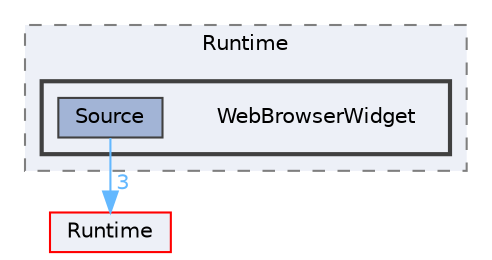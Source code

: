digraph "WebBrowserWidget"
{
 // INTERACTIVE_SVG=YES
 // LATEX_PDF_SIZE
  bgcolor="transparent";
  edge [fontname=Helvetica,fontsize=10,labelfontname=Helvetica,labelfontsize=10];
  node [fontname=Helvetica,fontsize=10,shape=box,height=0.2,width=0.4];
  compound=true
  subgraph clusterdir_a60e1ce30f7313164a0e11a69cddad56 {
    graph [ bgcolor="#edf0f7", pencolor="grey50", label="Runtime", fontname=Helvetica,fontsize=10 style="filled,dashed", URL="dir_a60e1ce30f7313164a0e11a69cddad56.html",tooltip=""]
  subgraph clusterdir_e95b0a4ce96d784c932a69d5a718012c {
    graph [ bgcolor="#edf0f7", pencolor="grey25", label="", fontname=Helvetica,fontsize=10 style="filled,bold", URL="dir_e95b0a4ce96d784c932a69d5a718012c.html",tooltip=""]
    dir_e95b0a4ce96d784c932a69d5a718012c [shape=plaintext, label="WebBrowserWidget"];
  dir_cb669a793bd06a432aec1d6d80aff30e [label="Source", fillcolor="#a2b4d6", color="grey25", style="filled", URL="dir_cb669a793bd06a432aec1d6d80aff30e.html",tooltip=""];
  }
  }
  dir_7536b172fbd480bfd146a1b1acd6856b [label="Runtime", fillcolor="#edf0f7", color="red", style="filled", URL="dir_7536b172fbd480bfd146a1b1acd6856b.html",tooltip=""];
  dir_cb669a793bd06a432aec1d6d80aff30e->dir_7536b172fbd480bfd146a1b1acd6856b [headlabel="3", labeldistance=1.5 headhref="dir_001124_000984.html" href="dir_001124_000984.html" color="steelblue1" fontcolor="steelblue1"];
}
